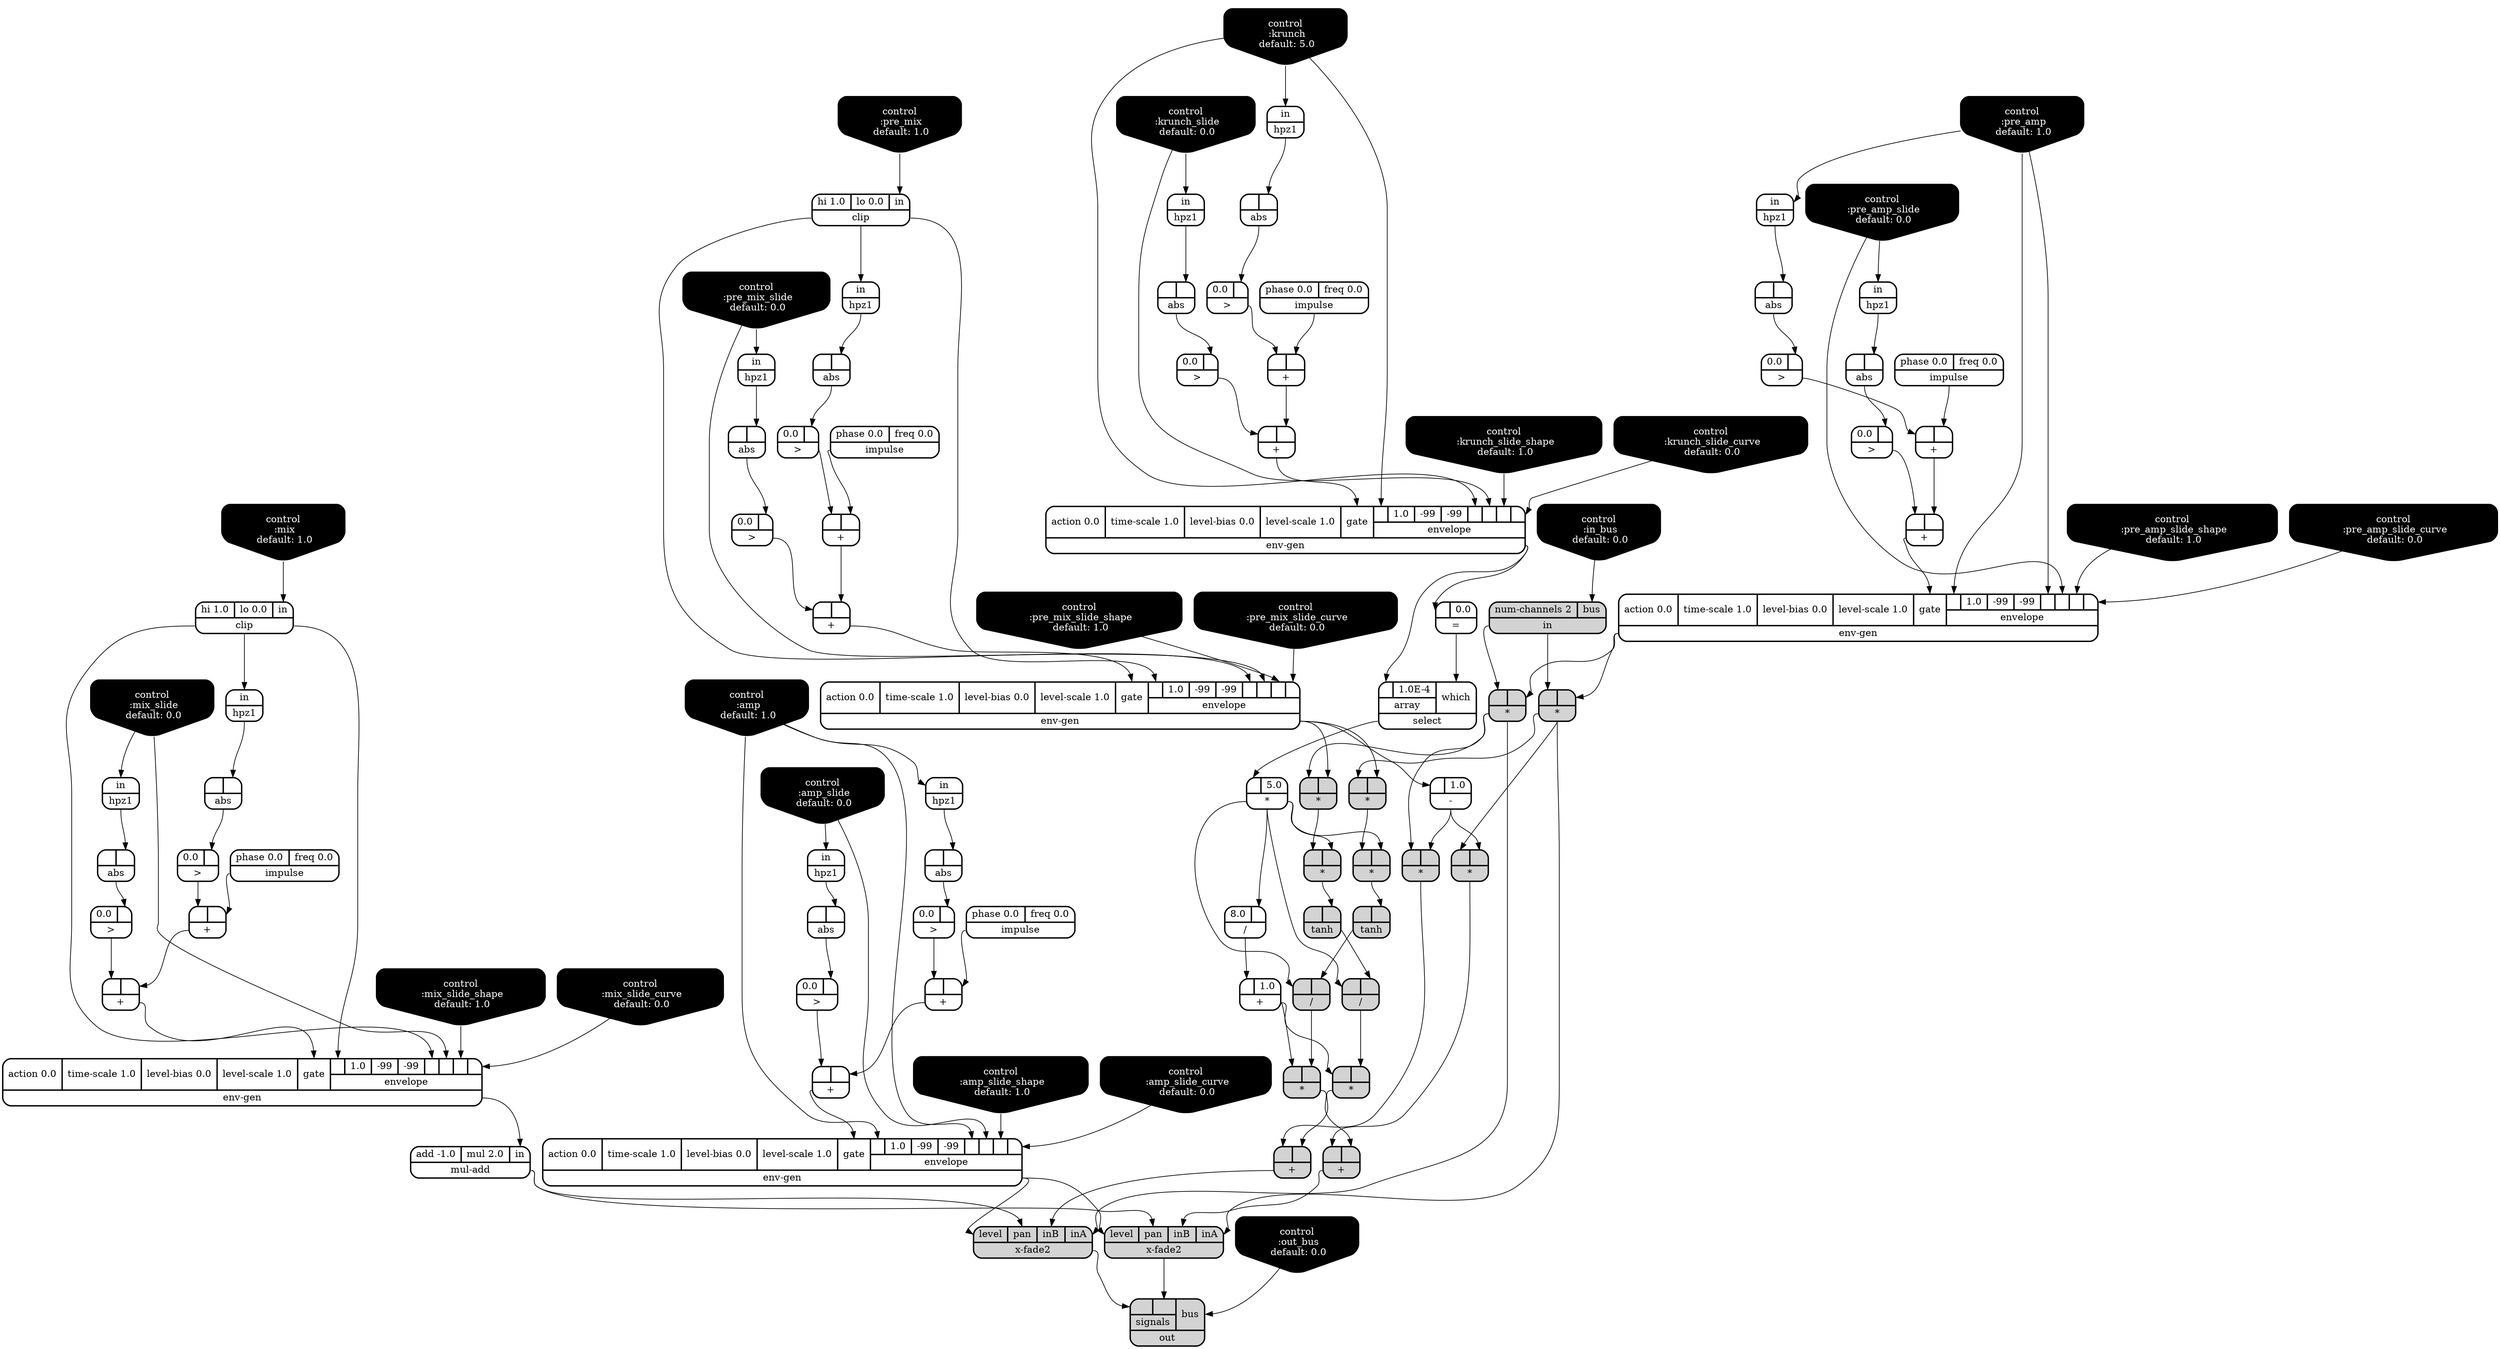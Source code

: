 digraph synthdef {
34 [label = "{{ <b> |<a> } |<__UG_NAME__>* }" style="filled, bold, rounded"  shape=record rankdir=LR];
47 [label = "{{ <b> |<a> } |<__UG_NAME__>* }" style="filled, bold, rounded"  shape=record rankdir=LR];
60 [label = "{{ <b> |<a> 5.0} |<__UG_NAME__>* }" style="bold, rounded" shape=record rankdir=LR];
61 [label = "{{ <b> |<a> } |<__UG_NAME__>* }" style="filled, bold, rounded"  shape=record rankdir=LR];
62 [label = "{{ <b> |<a> } |<__UG_NAME__>* }" style="filled, bold, rounded"  shape=record rankdir=LR];
63 [label = "{{ <b> |<a> } |<__UG_NAME__>* }" style="filled, bold, rounded"  shape=record rankdir=LR];
77 [label = "{{ <b> |<a> } |<__UG_NAME__>* }" style="filled, bold, rounded"  shape=record rankdir=LR];
78 [label = "{{ <b> |<a> } |<__UG_NAME__>* }" style="filled, bold, rounded"  shape=record rankdir=LR];
83 [label = "{{ <b> |<a> } |<__UG_NAME__>* }" style="filled, bold, rounded"  shape=record rankdir=LR];
96 [label = "{{ <b> |<a> } |<__UG_NAME__>* }" style="filled, bold, rounded"  shape=record rankdir=LR];
97 [label = "{{ <b> |<a> } |<__UG_NAME__>* }" style="filled, bold, rounded"  shape=record rankdir=LR];
27 [label = "{{ <b> |<a> } |<__UG_NAME__>+ }" style="bold, rounded" shape=record rankdir=LR];
31 [label = "{{ <b> |<a> } |<__UG_NAME__>+ }" style="bold, rounded" shape=record rankdir=LR];
40 [label = "{{ <b> |<a> } |<__UG_NAME__>+ }" style="bold, rounded" shape=record rankdir=LR];
44 [label = "{{ <b> |<a> } |<__UG_NAME__>+ }" style="bold, rounded" shape=record rankdir=LR];
52 [label = "{{ <b> |<a> } |<__UG_NAME__>+ }" style="bold, rounded" shape=record rankdir=LR];
56 [label = "{{ <b> |<a> } |<__UG_NAME__>+ }" style="bold, rounded" shape=record rankdir=LR];
70 [label = "{{ <b> |<a> } |<__UG_NAME__>+ }" style="bold, rounded" shape=record rankdir=LR];
74 [label = "{{ <b> |<a> } |<__UG_NAME__>+ }" style="bold, rounded" shape=record rankdir=LR];
82 [label = "{{ <b> |<a> 1.0} |<__UG_NAME__>+ }" style="bold, rounded" shape=record rankdir=LR];
84 [label = "{{ <b> |<a> } |<__UG_NAME__>+ }" style="filled, bold, rounded"  shape=record rankdir=LR];
92 [label = "{{ <b> |<a> } |<__UG_NAME__>+ }" style="bold, rounded" shape=record rankdir=LR];
93 [label = "{{ <b> |<a> } |<__UG_NAME__>+ }" style="bold, rounded" shape=record rankdir=LR];
98 [label = "{{ <b> |<a> } |<__UG_NAME__>+ }" style="filled, bold, rounded"  shape=record rankdir=LR];
46 [label = "{{ <b> |<a> 1.0} |<__UG_NAME__>- }" style="bold, rounded" shape=record rankdir=LR];
65 [label = "{{ <b> |<a> } |<__UG_NAME__>/ }" style="filled, bold, rounded"  shape=record rankdir=LR];
80 [label = "{{ <b> |<a> } |<__UG_NAME__>/ }" style="filled, bold, rounded"  shape=record rankdir=LR];
81 [label = "{{ <b> 8.0|<a> } |<__UG_NAME__>/ }" style="bold, rounded" shape=record rankdir=LR];
58 [label = "{{ <b> |<a> 0.0} |<__UG_NAME__>= }" style="bold, rounded" shape=record rankdir=LR];
26 [label = "{{ <b> 0.0|<a> } |<__UG_NAME__>\> }" style="bold, rounded" shape=record rankdir=LR];
30 [label = "{{ <b> 0.0|<a> } |<__UG_NAME__>\> }" style="bold, rounded" shape=record rankdir=LR];
39 [label = "{{ <b> 0.0|<a> } |<__UG_NAME__>\> }" style="bold, rounded" shape=record rankdir=LR];
43 [label = "{{ <b> 0.0|<a> } |<__UG_NAME__>\> }" style="bold, rounded" shape=record rankdir=LR];
51 [label = "{{ <b> 0.0|<a> } |<__UG_NAME__>\> }" style="bold, rounded" shape=record rankdir=LR];
55 [label = "{{ <b> 0.0|<a> } |<__UG_NAME__>\> }" style="bold, rounded" shape=record rankdir=LR];
69 [label = "{{ <b> 0.0|<a> } |<__UG_NAME__>\> }" style="bold, rounded" shape=record rankdir=LR];
73 [label = "{{ <b> 0.0|<a> } |<__UG_NAME__>\> }" style="bold, rounded" shape=record rankdir=LR];
87 [label = "{{ <b> 0.0|<a> } |<__UG_NAME__>\> }" style="bold, rounded" shape=record rankdir=LR];
90 [label = "{{ <b> 0.0|<a> } |<__UG_NAME__>\> }" style="bold, rounded" shape=record rankdir=LR];
25 [label = "{{ <b> |<a> } |<__UG_NAME__>abs }" style="bold, rounded" shape=record rankdir=LR];
29 [label = "{{ <b> |<a> } |<__UG_NAME__>abs }" style="bold, rounded" shape=record rankdir=LR];
38 [label = "{{ <b> |<a> } |<__UG_NAME__>abs }" style="bold, rounded" shape=record rankdir=LR];
42 [label = "{{ <b> |<a> } |<__UG_NAME__>abs }" style="bold, rounded" shape=record rankdir=LR];
50 [label = "{{ <b> |<a> } |<__UG_NAME__>abs }" style="bold, rounded" shape=record rankdir=LR];
54 [label = "{{ <b> |<a> } |<__UG_NAME__>abs }" style="bold, rounded" shape=record rankdir=LR];
68 [label = "{{ <b> |<a> } |<__UG_NAME__>abs }" style="bold, rounded" shape=record rankdir=LR];
72 [label = "{{ <b> |<a> } |<__UG_NAME__>abs }" style="bold, rounded" shape=record rankdir=LR];
86 [label = "{{ <b> |<a> } |<__UG_NAME__>abs }" style="bold, rounded" shape=record rankdir=LR];
89 [label = "{{ <b> |<a> } |<__UG_NAME__>abs }" style="bold, rounded" shape=record rankdir=LR];
22 [label = "{{ <hi> hi 1.0|<lo> lo 0.0|<in> in} |<__UG_NAME__>clip }" style="bold, rounded" shape=record rankdir=LR];
36 [label = "{{ <hi> hi 1.0|<lo> lo 0.0|<in> in} |<__UG_NAME__>clip }" style="bold, rounded" shape=record rankdir=LR];
0 [label = "control
 :krunch
 default: 5.0" shape=invhouse style="rounded, filled, bold" fillcolor=black fontcolor=white ]; 
1 [label = "control
 :krunch_slide
 default: 0.0" shape=invhouse style="rounded, filled, bold" fillcolor=black fontcolor=white ]; 
2 [label = "control
 :krunch_slide_shape
 default: 1.0" shape=invhouse style="rounded, filled, bold" fillcolor=black fontcolor=white ]; 
3 [label = "control
 :krunch_slide_curve
 default: 0.0" shape=invhouse style="rounded, filled, bold" fillcolor=black fontcolor=white ]; 
4 [label = "control
 :pre_amp
 default: 1.0" shape=invhouse style="rounded, filled, bold" fillcolor=black fontcolor=white ]; 
5 [label = "control
 :pre_amp_slide
 default: 0.0" shape=invhouse style="rounded, filled, bold" fillcolor=black fontcolor=white ]; 
6 [label = "control
 :pre_amp_slide_shape
 default: 1.0" shape=invhouse style="rounded, filled, bold" fillcolor=black fontcolor=white ]; 
7 [label = "control
 :pre_amp_slide_curve
 default: 0.0" shape=invhouse style="rounded, filled, bold" fillcolor=black fontcolor=white ]; 
8 [label = "control
 :amp
 default: 1.0" shape=invhouse style="rounded, filled, bold" fillcolor=black fontcolor=white ]; 
9 [label = "control
 :amp_slide
 default: 0.0" shape=invhouse style="rounded, filled, bold" fillcolor=black fontcolor=white ]; 
10 [label = "control
 :amp_slide_shape
 default: 1.0" shape=invhouse style="rounded, filled, bold" fillcolor=black fontcolor=white ]; 
11 [label = "control
 :amp_slide_curve
 default: 0.0" shape=invhouse style="rounded, filled, bold" fillcolor=black fontcolor=white ]; 
12 [label = "control
 :mix
 default: 1.0" shape=invhouse style="rounded, filled, bold" fillcolor=black fontcolor=white ]; 
13 [label = "control
 :mix_slide
 default: 0.0" shape=invhouse style="rounded, filled, bold" fillcolor=black fontcolor=white ]; 
14 [label = "control
 :mix_slide_shape
 default: 1.0" shape=invhouse style="rounded, filled, bold" fillcolor=black fontcolor=white ]; 
15 [label = "control
 :mix_slide_curve
 default: 0.0" shape=invhouse style="rounded, filled, bold" fillcolor=black fontcolor=white ]; 
16 [label = "control
 :pre_mix
 default: 1.0" shape=invhouse style="rounded, filled, bold" fillcolor=black fontcolor=white ]; 
17 [label = "control
 :pre_mix_slide
 default: 0.0" shape=invhouse style="rounded, filled, bold" fillcolor=black fontcolor=white ]; 
18 [label = "control
 :pre_mix_slide_shape
 default: 1.0" shape=invhouse style="rounded, filled, bold" fillcolor=black fontcolor=white ]; 
19 [label = "control
 :pre_mix_slide_curve
 default: 0.0" shape=invhouse style="rounded, filled, bold" fillcolor=black fontcolor=white ]; 
20 [label = "control
 :in_bus
 default: 0.0" shape=invhouse style="rounded, filled, bold" fillcolor=black fontcolor=white ]; 
21 [label = "control
 :out_bus
 default: 0.0" shape=invhouse style="rounded, filled, bold" fillcolor=black fontcolor=white ]; 
32 [label = "{{ <action> action 0.0|<time____scale> time-scale 1.0|<level____bias> level-bias 0.0|<level____scale> level-scale 1.0|<gate> gate|{{<envelope___control___0>|1.0|-99|-99|<envelope___control___4>|<envelope___control___5>|<envelope___control___6>|<envelope___control___7>}|envelope}} |<__UG_NAME__>env-gen }" style="bold, rounded" shape=record rankdir=LR];
45 [label = "{{ <action> action 0.0|<time____scale> time-scale 1.0|<level____bias> level-bias 0.0|<level____scale> level-scale 1.0|<gate> gate|{{<envelope___clip___0>|1.0|-99|-99|<envelope___clip___4>|<envelope___control___5>|<envelope___control___6>|<envelope___control___7>}|envelope}} |<__UG_NAME__>env-gen }" style="bold, rounded" shape=record rankdir=LR];
57 [label = "{{ <action> action 0.0|<time____scale> time-scale 1.0|<level____bias> level-bias 0.0|<level____scale> level-scale 1.0|<gate> gate|{{<envelope___control___0>|1.0|-99|-99|<envelope___control___4>|<envelope___control___5>|<envelope___control___6>|<envelope___control___7>}|envelope}} |<__UG_NAME__>env-gen }" style="bold, rounded" shape=record rankdir=LR];
75 [label = "{{ <action> action 0.0|<time____scale> time-scale 1.0|<level____bias> level-bias 0.0|<level____scale> level-scale 1.0|<gate> gate|{{<envelope___clip___0>|1.0|-99|-99|<envelope___clip___4>|<envelope___control___5>|<envelope___control___6>|<envelope___control___7>}|envelope}} |<__UG_NAME__>env-gen }" style="bold, rounded" shape=record rankdir=LR];
94 [label = "{{ <action> action 0.0|<time____scale> time-scale 1.0|<level____bias> level-bias 0.0|<level____scale> level-scale 1.0|<gate> gate|{{<envelope___control___0>|1.0|-99|-99|<envelope___control___4>|<envelope___control___5>|<envelope___control___6>|<envelope___control___7>}|envelope}} |<__UG_NAME__>env-gen }" style="bold, rounded" shape=record rankdir=LR];
23 [label = "{{ <in> in} |<__UG_NAME__>hpz1 }" style="bold, rounded" shape=record rankdir=LR];
28 [label = "{{ <in> in} |<__UG_NAME__>hpz1 }" style="bold, rounded" shape=record rankdir=LR];
37 [label = "{{ <in> in} |<__UG_NAME__>hpz1 }" style="bold, rounded" shape=record rankdir=LR];
41 [label = "{{ <in> in} |<__UG_NAME__>hpz1 }" style="bold, rounded" shape=record rankdir=LR];
49 [label = "{{ <in> in} |<__UG_NAME__>hpz1 }" style="bold, rounded" shape=record rankdir=LR];
53 [label = "{{ <in> in} |<__UG_NAME__>hpz1 }" style="bold, rounded" shape=record rankdir=LR];
67 [label = "{{ <in> in} |<__UG_NAME__>hpz1 }" style="bold, rounded" shape=record rankdir=LR];
71 [label = "{{ <in> in} |<__UG_NAME__>hpz1 }" style="bold, rounded" shape=record rankdir=LR];
85 [label = "{{ <in> in} |<__UG_NAME__>hpz1 }" style="bold, rounded" shape=record rankdir=LR];
88 [label = "{{ <in> in} |<__UG_NAME__>hpz1 }" style="bold, rounded" shape=record rankdir=LR];
24 [label = "{{ <phase> phase 0.0|<freq> freq 0.0} |<__UG_NAME__>impulse }" style="bold, rounded" shape=record rankdir=LR];
35 [label = "{{ <phase> phase 0.0|<freq> freq 0.0} |<__UG_NAME__>impulse }" style="bold, rounded" shape=record rankdir=LR];
48 [label = "{{ <phase> phase 0.0|<freq> freq 0.0} |<__UG_NAME__>impulse }" style="bold, rounded" shape=record rankdir=LR];
66 [label = "{{ <phase> phase 0.0|<freq> freq 0.0} |<__UG_NAME__>impulse }" style="bold, rounded" shape=record rankdir=LR];
91 [label = "{{ <phase> phase 0.0|<freq> freq 0.0} |<__UG_NAME__>impulse }" style="bold, rounded" shape=record rankdir=LR];
33 [label = "{{ <num____channels> num-channels 2|<bus> bus} |<__UG_NAME__>in }" style="filled, bold, rounded"  shape=record rankdir=LR];
76 [label = "{{ <add> add -1.0|<mul> mul 2.0|<in> in} |<__UG_NAME__>mul-add }" style="bold, rounded" shape=record rankdir=LR];
100 [label = "{{ {{<signals___x____fade2___0>|<signals___x____fade2___1>}|signals}|<bus> bus} |<__UG_NAME__>out }" style="filled, bold, rounded"  shape=record rankdir=LR];
59 [label = "{{ {{<array___env____gen___0>|1.0E-4}|array}|<which> which} |<__UG_NAME__>select }" style="bold, rounded" shape=record rankdir=LR];
64 [label = "{{ <b> |<a> } |<__UG_NAME__>tanh }" style="filled, bold, rounded"  shape=record rankdir=LR];
79 [label = "{{ <b> |<a> } |<__UG_NAME__>tanh }" style="filled, bold, rounded"  shape=record rankdir=LR];
95 [label = "{{ <level> level|<pan> pan|<inb> inB|<ina> inA} |<__UG_NAME__>x-fade2 }" style="filled, bold, rounded"  shape=record rankdir=LR];
99 [label = "{{ <level> level|<pan> pan|<inb> inB|<ina> inA} |<__UG_NAME__>x-fade2 }" style="filled, bold, rounded"  shape=record rankdir=LR];

32:__UG_NAME__ -> 34:a ;
33:__UG_NAME__ -> 34:b ;
46:__UG_NAME__ -> 47:a ;
34:__UG_NAME__ -> 47:b ;
59:__UG_NAME__ -> 60:b ;
32:__UG_NAME__ -> 61:a ;
33:__UG_NAME__ -> 61:b ;
45:__UG_NAME__ -> 62:a ;
61:__UG_NAME__ -> 62:b ;
60:__UG_NAME__ -> 63:a ;
62:__UG_NAME__ -> 63:b ;
45:__UG_NAME__ -> 77:a ;
34:__UG_NAME__ -> 77:b ;
60:__UG_NAME__ -> 78:a ;
77:__UG_NAME__ -> 78:b ;
80:__UG_NAME__ -> 83:a ;
82:__UG_NAME__ -> 83:b ;
65:__UG_NAME__ -> 96:a ;
82:__UG_NAME__ -> 96:b ;
46:__UG_NAME__ -> 97:a ;
61:__UG_NAME__ -> 97:b ;
24:__UG_NAME__ -> 27:a ;
26:__UG_NAME__ -> 27:b ;
27:__UG_NAME__ -> 31:a ;
30:__UG_NAME__ -> 31:b ;
35:__UG_NAME__ -> 40:a ;
39:__UG_NAME__ -> 40:b ;
40:__UG_NAME__ -> 44:a ;
43:__UG_NAME__ -> 44:b ;
48:__UG_NAME__ -> 52:a ;
51:__UG_NAME__ -> 52:b ;
52:__UG_NAME__ -> 56:a ;
55:__UG_NAME__ -> 56:b ;
66:__UG_NAME__ -> 70:a ;
69:__UG_NAME__ -> 70:b ;
70:__UG_NAME__ -> 74:a ;
73:__UG_NAME__ -> 74:b ;
81:__UG_NAME__ -> 82:b ;
83:__UG_NAME__ -> 84:a ;
47:__UG_NAME__ -> 84:b ;
91:__UG_NAME__ -> 92:a ;
87:__UG_NAME__ -> 92:b ;
92:__UG_NAME__ -> 93:a ;
90:__UG_NAME__ -> 93:b ;
96:__UG_NAME__ -> 98:a ;
97:__UG_NAME__ -> 98:b ;
45:__UG_NAME__ -> 46:b ;
64:__UG_NAME__ -> 65:a ;
60:__UG_NAME__ -> 65:b ;
79:__UG_NAME__ -> 80:a ;
60:__UG_NAME__ -> 80:b ;
60:__UG_NAME__ -> 81:a ;
57:__UG_NAME__ -> 58:b ;
25:__UG_NAME__ -> 26:a ;
29:__UG_NAME__ -> 30:a ;
38:__UG_NAME__ -> 39:a ;
42:__UG_NAME__ -> 43:a ;
50:__UG_NAME__ -> 51:a ;
54:__UG_NAME__ -> 55:a ;
68:__UG_NAME__ -> 69:a ;
72:__UG_NAME__ -> 73:a ;
86:__UG_NAME__ -> 87:a ;
89:__UG_NAME__ -> 90:a ;
23:__UG_NAME__ -> 25:a ;
28:__UG_NAME__ -> 29:a ;
37:__UG_NAME__ -> 38:a ;
41:__UG_NAME__ -> 42:a ;
49:__UG_NAME__ -> 50:a ;
53:__UG_NAME__ -> 54:a ;
67:__UG_NAME__ -> 68:a ;
71:__UG_NAME__ -> 72:a ;
85:__UG_NAME__ -> 86:a ;
88:__UG_NAME__ -> 89:a ;
12:__UG_NAME__ -> 22:in ;
16:__UG_NAME__ -> 36:in ;
4:__UG_NAME__ -> 32:envelope___control___0 ;
4:__UG_NAME__ -> 32:envelope___control___4 ;
5:__UG_NAME__ -> 32:envelope___control___5 ;
6:__UG_NAME__ -> 32:envelope___control___6 ;
7:__UG_NAME__ -> 32:envelope___control___7 ;
31:__UG_NAME__ -> 32:gate ;
36:__UG_NAME__ -> 45:envelope___clip___0 ;
36:__UG_NAME__ -> 45:envelope___clip___4 ;
17:__UG_NAME__ -> 45:envelope___control___5 ;
18:__UG_NAME__ -> 45:envelope___control___6 ;
19:__UG_NAME__ -> 45:envelope___control___7 ;
44:__UG_NAME__ -> 45:gate ;
0:__UG_NAME__ -> 57:envelope___control___0 ;
0:__UG_NAME__ -> 57:envelope___control___4 ;
1:__UG_NAME__ -> 57:envelope___control___5 ;
2:__UG_NAME__ -> 57:envelope___control___6 ;
3:__UG_NAME__ -> 57:envelope___control___7 ;
56:__UG_NAME__ -> 57:gate ;
22:__UG_NAME__ -> 75:envelope___clip___0 ;
22:__UG_NAME__ -> 75:envelope___clip___4 ;
13:__UG_NAME__ -> 75:envelope___control___5 ;
14:__UG_NAME__ -> 75:envelope___control___6 ;
15:__UG_NAME__ -> 75:envelope___control___7 ;
74:__UG_NAME__ -> 75:gate ;
8:__UG_NAME__ -> 94:envelope___control___0 ;
8:__UG_NAME__ -> 94:envelope___control___4 ;
9:__UG_NAME__ -> 94:envelope___control___5 ;
10:__UG_NAME__ -> 94:envelope___control___6 ;
11:__UG_NAME__ -> 94:envelope___control___7 ;
93:__UG_NAME__ -> 94:gate ;
4:__UG_NAME__ -> 23:in ;
5:__UG_NAME__ -> 28:in ;
36:__UG_NAME__ -> 37:in ;
17:__UG_NAME__ -> 41:in ;
0:__UG_NAME__ -> 49:in ;
1:__UG_NAME__ -> 53:in ;
22:__UG_NAME__ -> 67:in ;
13:__UG_NAME__ -> 71:in ;
8:__UG_NAME__ -> 85:in ;
9:__UG_NAME__ -> 88:in ;
20:__UG_NAME__ -> 33:bus ;
75:__UG_NAME__ -> 76:in ;
21:__UG_NAME__ -> 100:bus ;
95:__UG_NAME__ -> 100:signals___x____fade2___0 ;
99:__UG_NAME__ -> 100:signals___x____fade2___1 ;
58:__UG_NAME__ -> 59:which ;
57:__UG_NAME__ -> 59:array___env____gen___0 ;
63:__UG_NAME__ -> 64:a ;
78:__UG_NAME__ -> 79:a ;
34:__UG_NAME__ -> 95:ina ;
84:__UG_NAME__ -> 95:inb ;
76:__UG_NAME__ -> 95:pan ;
94:__UG_NAME__ -> 95:level ;
61:__UG_NAME__ -> 99:ina ;
98:__UG_NAME__ -> 99:inb ;
76:__UG_NAME__ -> 99:pan ;
94:__UG_NAME__ -> 99:level ;

}